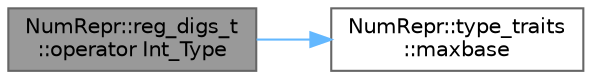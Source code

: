 digraph "NumRepr::reg_digs_t::operator Int_Type"
{
 // INTERACTIVE_SVG=YES
 // LATEX_PDF_SIZE
  bgcolor="transparent";
  edge [fontname=Helvetica,fontsize=10,labelfontname=Helvetica,labelfontsize=10];
  node [fontname=Helvetica,fontsize=10,shape=box,height=0.2,width=0.4];
  rankdir="LR";
  Node1 [label="NumRepr::reg_digs_t\l::operator Int_Type",height=0.2,width=0.4,color="gray40", fillcolor="grey60", style="filled", fontcolor="black",tooltip="SE PODRÍA HACER PARA UINT128_T."];
  Node1 -> Node2 [color="steelblue1",style="solid"];
  Node2 [label="NumRepr::type_traits\l::maxbase",height=0.2,width=0.4,color="grey40", fillcolor="white", style="filled",URL="$namespace_num_repr_1_1type__traits.html#a4f0f4b9cd9964b406c8299bcbd74f506",tooltip=" "];
}
